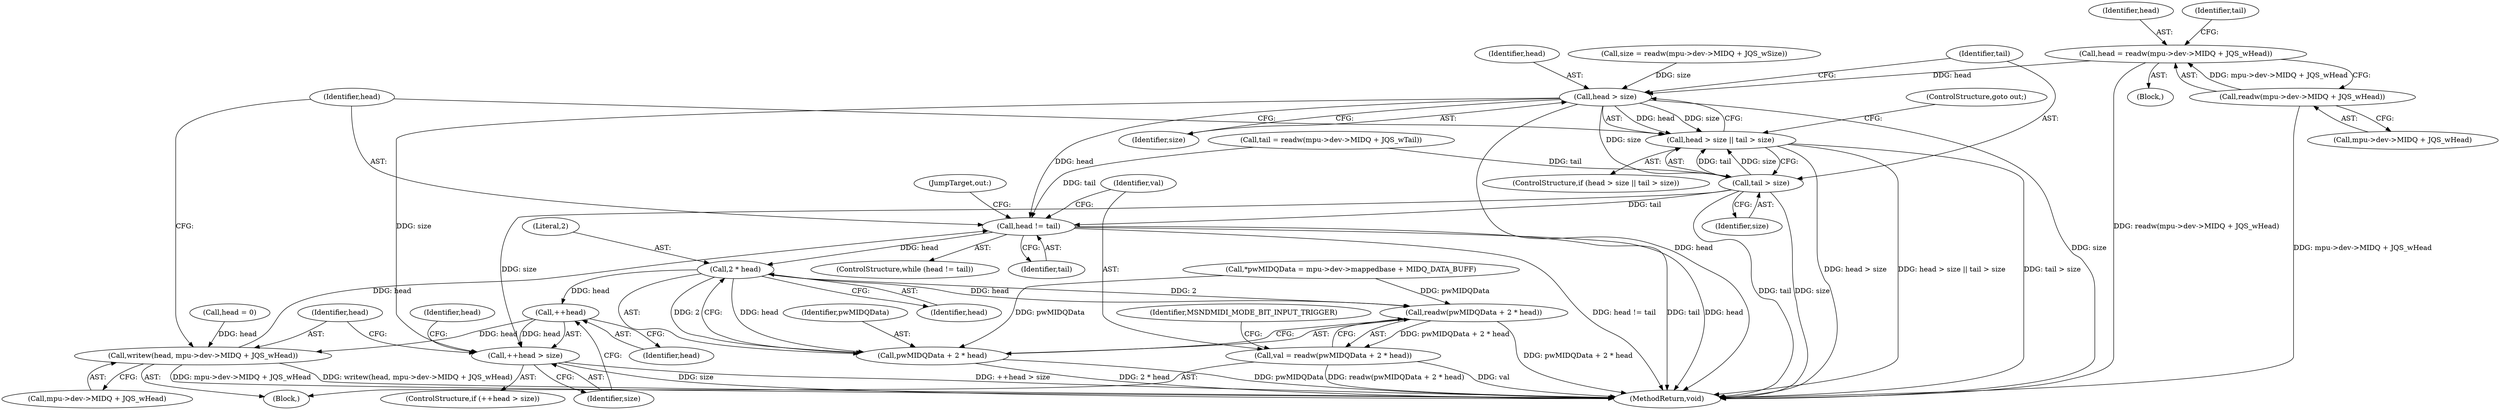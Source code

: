 digraph "0_linux_20e2b791796bd68816fa115f12be5320de2b8021@API" {
"1000127" [label="(Call,head = readw(mpu->dev->MIDQ + JQS_wHead))"];
"1000129" [label="(Call,readw(mpu->dev->MIDQ + JQS_wHead))"];
"1000159" [label="(Call,head > size)"];
"1000158" [label="(Call,head > size || tail > size)"];
"1000162" [label="(Call,tail > size)"];
"1000167" [label="(Call,head != tail)"];
"1000177" [label="(Call,2 * head)"];
"1000174" [label="(Call,readw(pwMIDQData + 2 * head))"];
"1000172" [label="(Call,val = readw(pwMIDQData + 2 * head))"];
"1000175" [label="(Call,pwMIDQData + 2 * head)"];
"1000196" [label="(Call,++head)"];
"1000195" [label="(Call,++head > size)"];
"1000202" [label="(Call,writew(head, mpu->dev->MIDQ + JQS_wHead))"];
"1000165" [label="(ControlStructure,goto out;)"];
"1000197" [label="(Identifier,head)"];
"1000177" [label="(Call,2 * head)"];
"1000172" [label="(Call,val = readw(pwMIDQData + 2 * head))"];
"1000164" [label="(Identifier,size)"];
"1000176" [label="(Identifier,pwMIDQData)"];
"1000195" [label="(Call,++head > size)"];
"1000169" [label="(Identifier,tail)"];
"1000174" [label="(Call,readw(pwMIDQData + 2 * head))"];
"1000179" [label="(Identifier,head)"];
"1000170" [label="(Block,)"];
"1000200" [label="(Identifier,head)"];
"1000194" [label="(ControlStructure,if (++head > size))"];
"1000218" [label="(MethodReturn,void)"];
"1000166" [label="(ControlStructure,while (head != tail))"];
"1000160" [label="(Identifier,head)"];
"1000147" [label="(Call,size = readw(mpu->dev->MIDQ + JQS_wSize))"];
"1000173" [label="(Identifier,val)"];
"1000128" [label="(Identifier,head)"];
"1000158" [label="(Call,head > size || tail > size)"];
"1000198" [label="(Identifier,size)"];
"1000203" [label="(Identifier,head)"];
"1000109" [label="(Call,*pwMIDQData = mpu->dev->mappedbase + MIDQ_DATA_BUFF)"];
"1000178" [label="(Literal,2)"];
"1000199" [label="(Call,head = 0)"];
"1000138" [label="(Identifier,tail)"];
"1000129" [label="(Call,readw(mpu->dev->MIDQ + JQS_wHead))"];
"1000167" [label="(Call,head != tail)"];
"1000162" [label="(Call,tail > size)"];
"1000137" [label="(Call,tail = readw(mpu->dev->MIDQ + JQS_wTail))"];
"1000202" [label="(Call,writew(head, mpu->dev->MIDQ + JQS_wHead))"];
"1000102" [label="(Block,)"];
"1000130" [label="(Call,mpu->dev->MIDQ + JQS_wHead)"];
"1000204" [label="(Call,mpu->dev->MIDQ + JQS_wHead)"];
"1000161" [label="(Identifier,size)"];
"1000157" [label="(ControlStructure,if (head > size || tail > size))"];
"1000196" [label="(Call,++head)"];
"1000127" [label="(Call,head = readw(mpu->dev->MIDQ + JQS_wHead))"];
"1000175" [label="(Call,pwMIDQData + 2 * head)"];
"1000159" [label="(Call,head > size)"];
"1000168" [label="(Identifier,head)"];
"1000182" [label="(Identifier,MSNDMIDI_MODE_BIT_INPUT_TRIGGER)"];
"1000211" [label="(JumpTarget,out:)"];
"1000163" [label="(Identifier,tail)"];
"1000127" -> "1000102"  [label="AST: "];
"1000127" -> "1000129"  [label="CFG: "];
"1000128" -> "1000127"  [label="AST: "];
"1000129" -> "1000127"  [label="AST: "];
"1000138" -> "1000127"  [label="CFG: "];
"1000127" -> "1000218"  [label="DDG: readw(mpu->dev->MIDQ + JQS_wHead)"];
"1000129" -> "1000127"  [label="DDG: mpu->dev->MIDQ + JQS_wHead"];
"1000127" -> "1000159"  [label="DDG: head"];
"1000129" -> "1000130"  [label="CFG: "];
"1000130" -> "1000129"  [label="AST: "];
"1000129" -> "1000218"  [label="DDG: mpu->dev->MIDQ + JQS_wHead"];
"1000159" -> "1000158"  [label="AST: "];
"1000159" -> "1000161"  [label="CFG: "];
"1000160" -> "1000159"  [label="AST: "];
"1000161" -> "1000159"  [label="AST: "];
"1000163" -> "1000159"  [label="CFG: "];
"1000158" -> "1000159"  [label="CFG: "];
"1000159" -> "1000218"  [label="DDG: head"];
"1000159" -> "1000218"  [label="DDG: size"];
"1000159" -> "1000158"  [label="DDG: head"];
"1000159" -> "1000158"  [label="DDG: size"];
"1000147" -> "1000159"  [label="DDG: size"];
"1000159" -> "1000162"  [label="DDG: size"];
"1000159" -> "1000167"  [label="DDG: head"];
"1000159" -> "1000195"  [label="DDG: size"];
"1000158" -> "1000157"  [label="AST: "];
"1000158" -> "1000162"  [label="CFG: "];
"1000162" -> "1000158"  [label="AST: "];
"1000165" -> "1000158"  [label="CFG: "];
"1000168" -> "1000158"  [label="CFG: "];
"1000158" -> "1000218"  [label="DDG: head > size"];
"1000158" -> "1000218"  [label="DDG: head > size || tail > size"];
"1000158" -> "1000218"  [label="DDG: tail > size"];
"1000162" -> "1000158"  [label="DDG: tail"];
"1000162" -> "1000158"  [label="DDG: size"];
"1000162" -> "1000164"  [label="CFG: "];
"1000163" -> "1000162"  [label="AST: "];
"1000164" -> "1000162"  [label="AST: "];
"1000162" -> "1000218"  [label="DDG: size"];
"1000162" -> "1000218"  [label="DDG: tail"];
"1000137" -> "1000162"  [label="DDG: tail"];
"1000162" -> "1000167"  [label="DDG: tail"];
"1000162" -> "1000195"  [label="DDG: size"];
"1000167" -> "1000166"  [label="AST: "];
"1000167" -> "1000169"  [label="CFG: "];
"1000168" -> "1000167"  [label="AST: "];
"1000169" -> "1000167"  [label="AST: "];
"1000173" -> "1000167"  [label="CFG: "];
"1000211" -> "1000167"  [label="CFG: "];
"1000167" -> "1000218"  [label="DDG: tail"];
"1000167" -> "1000218"  [label="DDG: head"];
"1000167" -> "1000218"  [label="DDG: head != tail"];
"1000202" -> "1000167"  [label="DDG: head"];
"1000137" -> "1000167"  [label="DDG: tail"];
"1000167" -> "1000177"  [label="DDG: head"];
"1000177" -> "1000175"  [label="AST: "];
"1000177" -> "1000179"  [label="CFG: "];
"1000178" -> "1000177"  [label="AST: "];
"1000179" -> "1000177"  [label="AST: "];
"1000175" -> "1000177"  [label="CFG: "];
"1000177" -> "1000174"  [label="DDG: 2"];
"1000177" -> "1000174"  [label="DDG: head"];
"1000177" -> "1000175"  [label="DDG: 2"];
"1000177" -> "1000175"  [label="DDG: head"];
"1000177" -> "1000196"  [label="DDG: head"];
"1000174" -> "1000172"  [label="AST: "];
"1000174" -> "1000175"  [label="CFG: "];
"1000175" -> "1000174"  [label="AST: "];
"1000172" -> "1000174"  [label="CFG: "];
"1000174" -> "1000218"  [label="DDG: pwMIDQData + 2 * head"];
"1000174" -> "1000172"  [label="DDG: pwMIDQData + 2 * head"];
"1000109" -> "1000174"  [label="DDG: pwMIDQData"];
"1000172" -> "1000170"  [label="AST: "];
"1000173" -> "1000172"  [label="AST: "];
"1000182" -> "1000172"  [label="CFG: "];
"1000172" -> "1000218"  [label="DDG: val"];
"1000172" -> "1000218"  [label="DDG: readw(pwMIDQData + 2 * head)"];
"1000176" -> "1000175"  [label="AST: "];
"1000175" -> "1000218"  [label="DDG: pwMIDQData"];
"1000175" -> "1000218"  [label="DDG: 2 * head"];
"1000109" -> "1000175"  [label="DDG: pwMIDQData"];
"1000196" -> "1000195"  [label="AST: "];
"1000196" -> "1000197"  [label="CFG: "];
"1000197" -> "1000196"  [label="AST: "];
"1000198" -> "1000196"  [label="CFG: "];
"1000196" -> "1000195"  [label="DDG: head"];
"1000196" -> "1000202"  [label="DDG: head"];
"1000195" -> "1000194"  [label="AST: "];
"1000195" -> "1000198"  [label="CFG: "];
"1000198" -> "1000195"  [label="AST: "];
"1000200" -> "1000195"  [label="CFG: "];
"1000203" -> "1000195"  [label="CFG: "];
"1000195" -> "1000218"  [label="DDG: ++head > size"];
"1000195" -> "1000218"  [label="DDG: size"];
"1000202" -> "1000170"  [label="AST: "];
"1000202" -> "1000204"  [label="CFG: "];
"1000203" -> "1000202"  [label="AST: "];
"1000204" -> "1000202"  [label="AST: "];
"1000168" -> "1000202"  [label="CFG: "];
"1000202" -> "1000218"  [label="DDG: writew(head, mpu->dev->MIDQ + JQS_wHead)"];
"1000202" -> "1000218"  [label="DDG: mpu->dev->MIDQ + JQS_wHead"];
"1000199" -> "1000202"  [label="DDG: head"];
}
